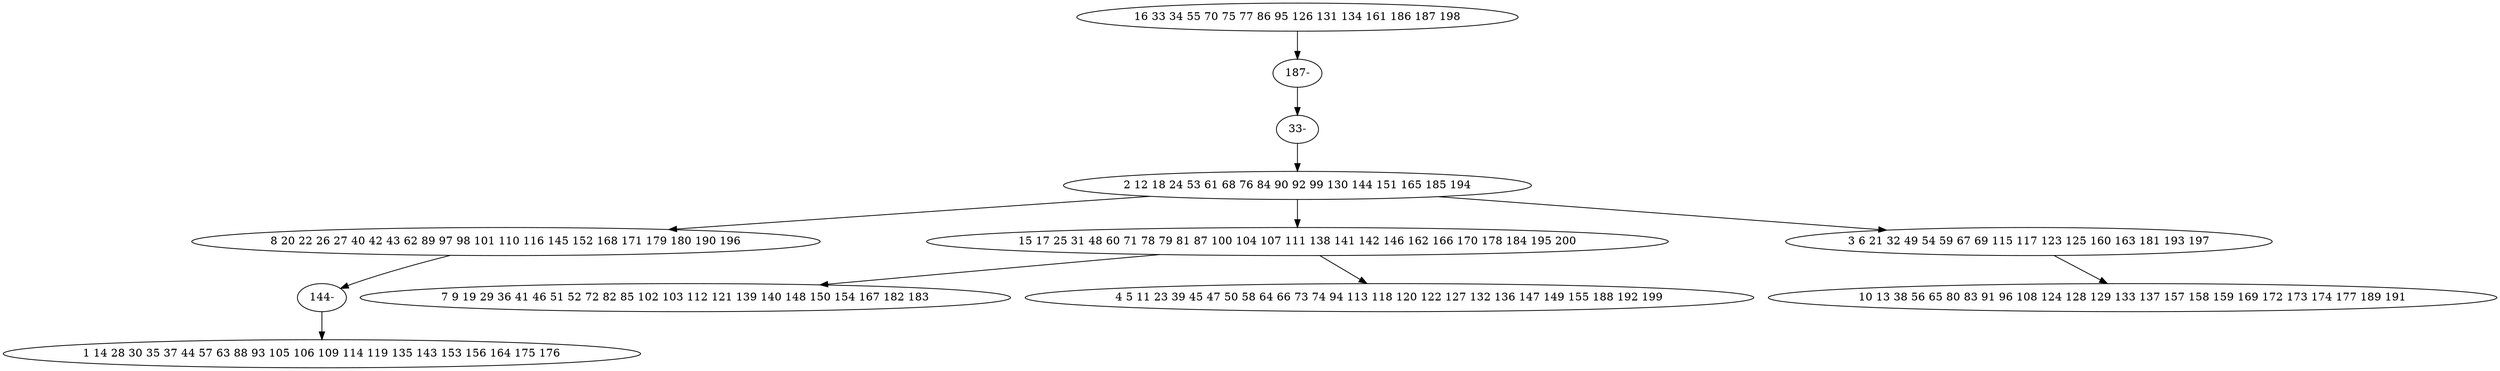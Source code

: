 digraph true_tree {
	"0" -> "10"
	"1" -> "2"
	"1" -> "3"
	"1" -> "4"
	"2" -> "9"
	"3" -> "6"
	"4" -> "7"
	"3" -> "8"
	"9" -> "5"
	"10" -> "11"
	"11" -> "1"
	"0" [label="16 33 34 55 70 75 77 86 95 126 131 134 161 186 187 198"];
	"1" [label="2 12 18 24 53 61 68 76 84 90 92 99 130 144 151 165 185 194"];
	"2" [label="8 20 22 26 27 40 42 43 62 89 97 98 101 110 116 145 152 168 171 179 180 190 196"];
	"3" [label="15 17 25 31 48 60 71 78 79 81 87 100 104 107 111 138 141 142 146 162 166 170 178 184 195 200"];
	"4" [label="3 6 21 32 49 54 59 67 69 115 117 123 125 160 163 181 193 197"];
	"5" [label="1 14 28 30 35 37 44 57 63 88 93 105 106 109 114 119 135 143 153 156 164 175 176"];
	"6" [label="7 9 19 29 36 41 46 51 52 72 82 85 102 103 112 121 139 140 148 150 154 167 182 183"];
	"7" [label="10 13 38 56 65 80 83 91 96 108 124 128 129 133 137 157 158 159 169 172 173 174 177 189 191"];
	"8" [label="4 5 11 23 39 45 47 50 58 64 66 73 74 94 113 118 120 122 127 132 136 147 149 155 188 192 199"];
	"9" [label="144-"];
	"10" [label="187-"];
	"11" [label="33-"];
}
